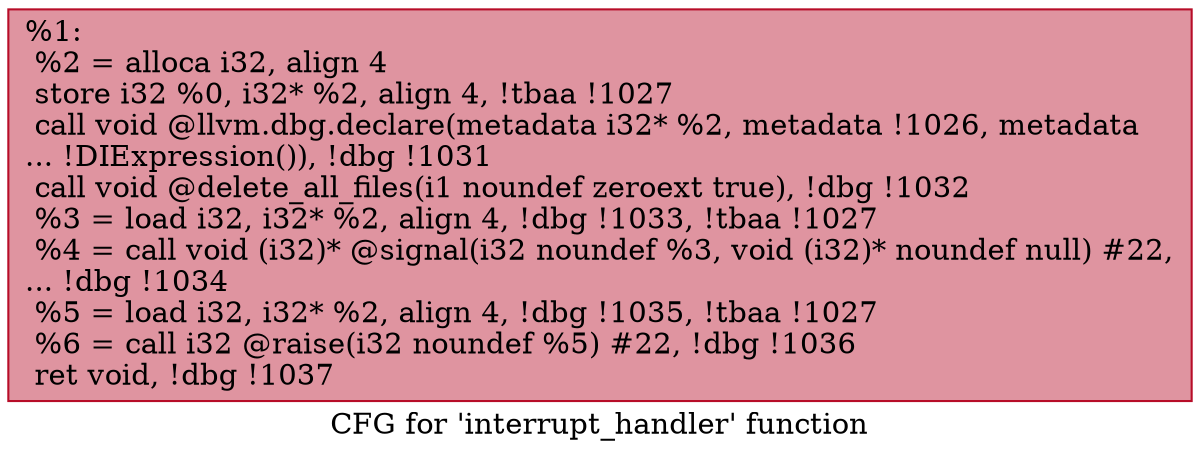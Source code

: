 digraph "CFG for 'interrupt_handler' function" {
	label="CFG for 'interrupt_handler' function";

	Node0x2359c90 [shape=record,color="#b70d28ff", style=filled, fillcolor="#b70d2870",label="{%1:\l  %2 = alloca i32, align 4\l  store i32 %0, i32* %2, align 4, !tbaa !1027\l  call void @llvm.dbg.declare(metadata i32* %2, metadata !1026, metadata\l... !DIExpression()), !dbg !1031\l  call void @delete_all_files(i1 noundef zeroext true), !dbg !1032\l  %3 = load i32, i32* %2, align 4, !dbg !1033, !tbaa !1027\l  %4 = call void (i32)* @signal(i32 noundef %3, void (i32)* noundef null) #22,\l... !dbg !1034\l  %5 = load i32, i32* %2, align 4, !dbg !1035, !tbaa !1027\l  %6 = call i32 @raise(i32 noundef %5) #22, !dbg !1036\l  ret void, !dbg !1037\l}"];
}
